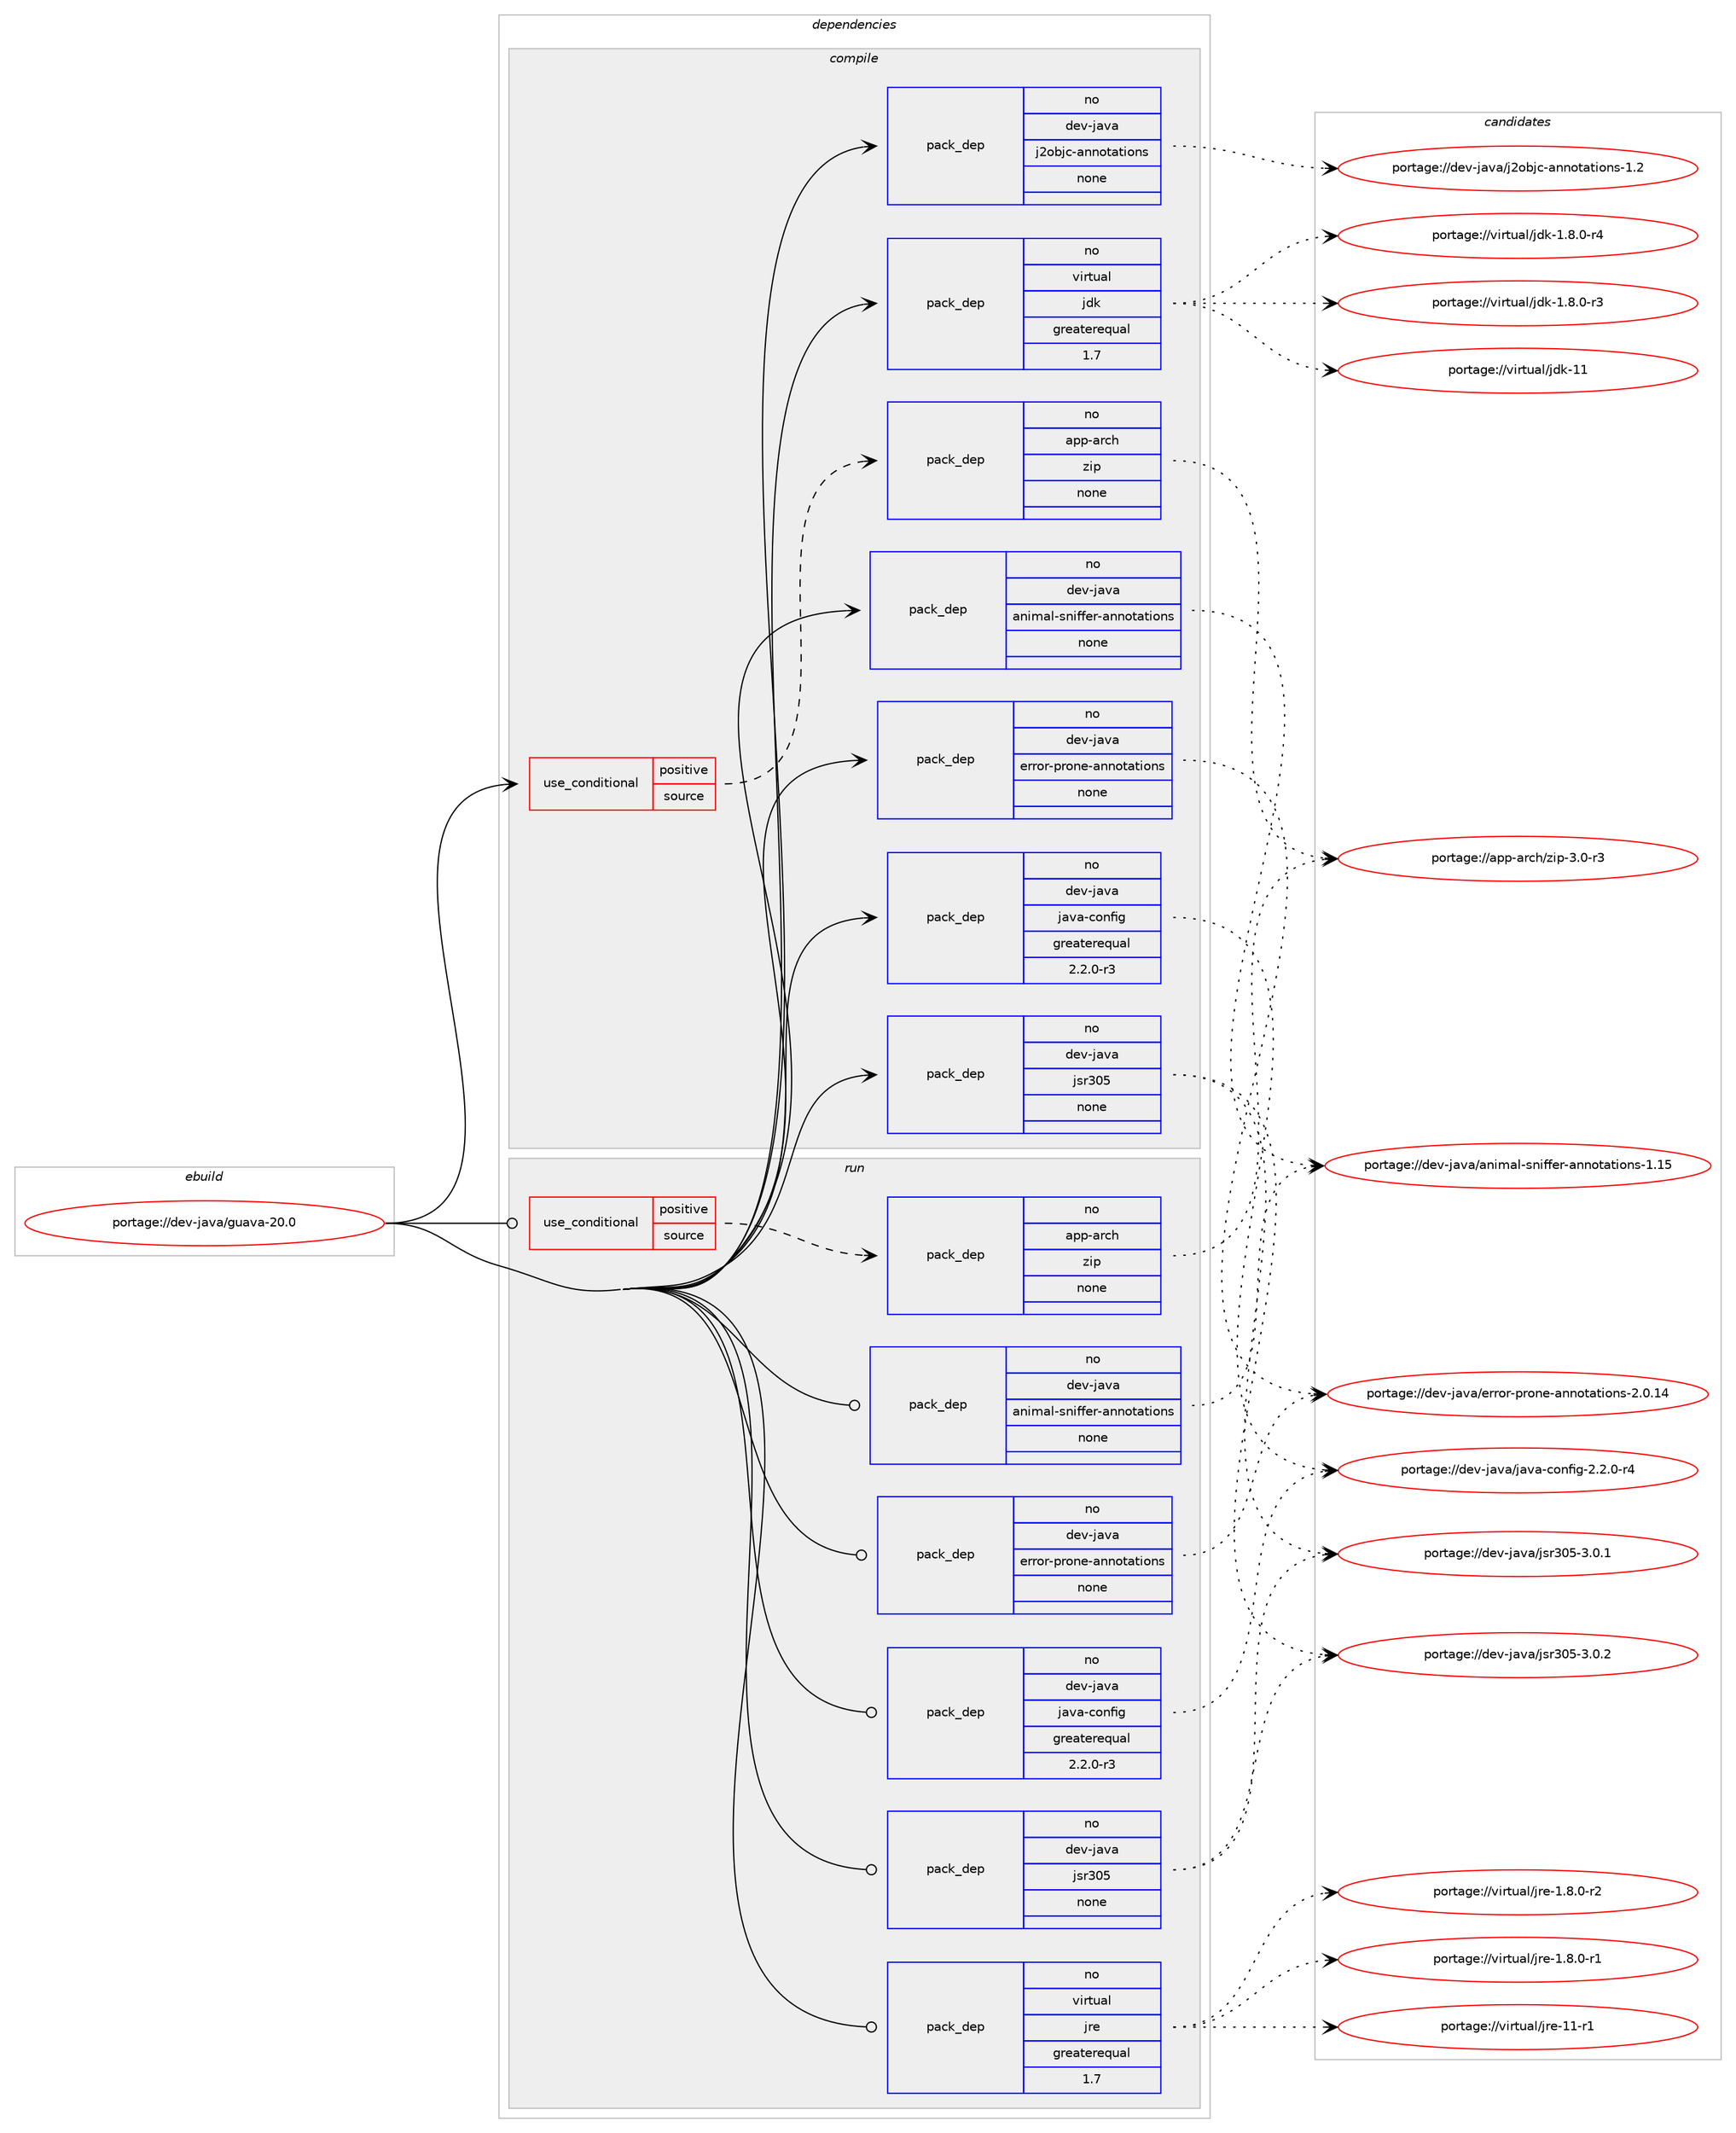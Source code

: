 digraph prolog {

# *************
# Graph options
# *************

newrank=true;
concentrate=true;
compound=true;
graph [rankdir=LR,fontname=Helvetica,fontsize=10,ranksep=1.5];#, ranksep=2.5, nodesep=0.2];
edge  [arrowhead=vee];
node  [fontname=Helvetica,fontsize=10];

# **********
# The ebuild
# **********

subgraph cluster_leftcol {
color=gray;
label=<<i>ebuild</i>>;
id [label="portage://dev-java/guava-20.0", color=red, width=4, href="../dev-java/guava-20.0.svg"];
}

# ****************
# The dependencies
# ****************

subgraph cluster_midcol {
color=gray;
label=<<i>dependencies</i>>;
subgraph cluster_compile {
fillcolor="#eeeeee";
style=filled;
label=<<i>compile</i>>;
subgraph cond130162 {
dependency531446 [label=<<TABLE BORDER="0" CELLBORDER="1" CELLSPACING="0" CELLPADDING="4"><TR><TD ROWSPAN="3" CELLPADDING="10">use_conditional</TD></TR><TR><TD>positive</TD></TR><TR><TD>source</TD></TR></TABLE>>, shape=none, color=red];
subgraph pack395665 {
dependency531447 [label=<<TABLE BORDER="0" CELLBORDER="1" CELLSPACING="0" CELLPADDING="4" WIDTH="220"><TR><TD ROWSPAN="6" CELLPADDING="30">pack_dep</TD></TR><TR><TD WIDTH="110">no</TD></TR><TR><TD>app-arch</TD></TR><TR><TD>zip</TD></TR><TR><TD>none</TD></TR><TR><TD></TD></TR></TABLE>>, shape=none, color=blue];
}
dependency531446:e -> dependency531447:w [weight=20,style="dashed",arrowhead="vee"];
}
id:e -> dependency531446:w [weight=20,style="solid",arrowhead="vee"];
subgraph pack395666 {
dependency531448 [label=<<TABLE BORDER="0" CELLBORDER="1" CELLSPACING="0" CELLPADDING="4" WIDTH="220"><TR><TD ROWSPAN="6" CELLPADDING="30">pack_dep</TD></TR><TR><TD WIDTH="110">no</TD></TR><TR><TD>dev-java</TD></TR><TR><TD>animal-sniffer-annotations</TD></TR><TR><TD>none</TD></TR><TR><TD></TD></TR></TABLE>>, shape=none, color=blue];
}
id:e -> dependency531448:w [weight=20,style="solid",arrowhead="vee"];
subgraph pack395667 {
dependency531449 [label=<<TABLE BORDER="0" CELLBORDER="1" CELLSPACING="0" CELLPADDING="4" WIDTH="220"><TR><TD ROWSPAN="6" CELLPADDING="30">pack_dep</TD></TR><TR><TD WIDTH="110">no</TD></TR><TR><TD>dev-java</TD></TR><TR><TD>error-prone-annotations</TD></TR><TR><TD>none</TD></TR><TR><TD></TD></TR></TABLE>>, shape=none, color=blue];
}
id:e -> dependency531449:w [weight=20,style="solid",arrowhead="vee"];
subgraph pack395668 {
dependency531450 [label=<<TABLE BORDER="0" CELLBORDER="1" CELLSPACING="0" CELLPADDING="4" WIDTH="220"><TR><TD ROWSPAN="6" CELLPADDING="30">pack_dep</TD></TR><TR><TD WIDTH="110">no</TD></TR><TR><TD>dev-java</TD></TR><TR><TD>j2objc-annotations</TD></TR><TR><TD>none</TD></TR><TR><TD></TD></TR></TABLE>>, shape=none, color=blue];
}
id:e -> dependency531450:w [weight=20,style="solid",arrowhead="vee"];
subgraph pack395669 {
dependency531451 [label=<<TABLE BORDER="0" CELLBORDER="1" CELLSPACING="0" CELLPADDING="4" WIDTH="220"><TR><TD ROWSPAN="6" CELLPADDING="30">pack_dep</TD></TR><TR><TD WIDTH="110">no</TD></TR><TR><TD>dev-java</TD></TR><TR><TD>java-config</TD></TR><TR><TD>greaterequal</TD></TR><TR><TD>2.2.0-r3</TD></TR></TABLE>>, shape=none, color=blue];
}
id:e -> dependency531451:w [weight=20,style="solid",arrowhead="vee"];
subgraph pack395670 {
dependency531452 [label=<<TABLE BORDER="0" CELLBORDER="1" CELLSPACING="0" CELLPADDING="4" WIDTH="220"><TR><TD ROWSPAN="6" CELLPADDING="30">pack_dep</TD></TR><TR><TD WIDTH="110">no</TD></TR><TR><TD>dev-java</TD></TR><TR><TD>jsr305</TD></TR><TR><TD>none</TD></TR><TR><TD></TD></TR></TABLE>>, shape=none, color=blue];
}
id:e -> dependency531452:w [weight=20,style="solid",arrowhead="vee"];
subgraph pack395671 {
dependency531453 [label=<<TABLE BORDER="0" CELLBORDER="1" CELLSPACING="0" CELLPADDING="4" WIDTH="220"><TR><TD ROWSPAN="6" CELLPADDING="30">pack_dep</TD></TR><TR><TD WIDTH="110">no</TD></TR><TR><TD>virtual</TD></TR><TR><TD>jdk</TD></TR><TR><TD>greaterequal</TD></TR><TR><TD>1.7</TD></TR></TABLE>>, shape=none, color=blue];
}
id:e -> dependency531453:w [weight=20,style="solid",arrowhead="vee"];
}
subgraph cluster_compileandrun {
fillcolor="#eeeeee";
style=filled;
label=<<i>compile and run</i>>;
}
subgraph cluster_run {
fillcolor="#eeeeee";
style=filled;
label=<<i>run</i>>;
subgraph cond130163 {
dependency531454 [label=<<TABLE BORDER="0" CELLBORDER="1" CELLSPACING="0" CELLPADDING="4"><TR><TD ROWSPAN="3" CELLPADDING="10">use_conditional</TD></TR><TR><TD>positive</TD></TR><TR><TD>source</TD></TR></TABLE>>, shape=none, color=red];
subgraph pack395672 {
dependency531455 [label=<<TABLE BORDER="0" CELLBORDER="1" CELLSPACING="0" CELLPADDING="4" WIDTH="220"><TR><TD ROWSPAN="6" CELLPADDING="30">pack_dep</TD></TR><TR><TD WIDTH="110">no</TD></TR><TR><TD>app-arch</TD></TR><TR><TD>zip</TD></TR><TR><TD>none</TD></TR><TR><TD></TD></TR></TABLE>>, shape=none, color=blue];
}
dependency531454:e -> dependency531455:w [weight=20,style="dashed",arrowhead="vee"];
}
id:e -> dependency531454:w [weight=20,style="solid",arrowhead="odot"];
subgraph pack395673 {
dependency531456 [label=<<TABLE BORDER="0" CELLBORDER="1" CELLSPACING="0" CELLPADDING="4" WIDTH="220"><TR><TD ROWSPAN="6" CELLPADDING="30">pack_dep</TD></TR><TR><TD WIDTH="110">no</TD></TR><TR><TD>dev-java</TD></TR><TR><TD>animal-sniffer-annotations</TD></TR><TR><TD>none</TD></TR><TR><TD></TD></TR></TABLE>>, shape=none, color=blue];
}
id:e -> dependency531456:w [weight=20,style="solid",arrowhead="odot"];
subgraph pack395674 {
dependency531457 [label=<<TABLE BORDER="0" CELLBORDER="1" CELLSPACING="0" CELLPADDING="4" WIDTH="220"><TR><TD ROWSPAN="6" CELLPADDING="30">pack_dep</TD></TR><TR><TD WIDTH="110">no</TD></TR><TR><TD>dev-java</TD></TR><TR><TD>error-prone-annotations</TD></TR><TR><TD>none</TD></TR><TR><TD></TD></TR></TABLE>>, shape=none, color=blue];
}
id:e -> dependency531457:w [weight=20,style="solid",arrowhead="odot"];
subgraph pack395675 {
dependency531458 [label=<<TABLE BORDER="0" CELLBORDER="1" CELLSPACING="0" CELLPADDING="4" WIDTH="220"><TR><TD ROWSPAN="6" CELLPADDING="30">pack_dep</TD></TR><TR><TD WIDTH="110">no</TD></TR><TR><TD>dev-java</TD></TR><TR><TD>java-config</TD></TR><TR><TD>greaterequal</TD></TR><TR><TD>2.2.0-r3</TD></TR></TABLE>>, shape=none, color=blue];
}
id:e -> dependency531458:w [weight=20,style="solid",arrowhead="odot"];
subgraph pack395676 {
dependency531459 [label=<<TABLE BORDER="0" CELLBORDER="1" CELLSPACING="0" CELLPADDING="4" WIDTH="220"><TR><TD ROWSPAN="6" CELLPADDING="30">pack_dep</TD></TR><TR><TD WIDTH="110">no</TD></TR><TR><TD>dev-java</TD></TR><TR><TD>jsr305</TD></TR><TR><TD>none</TD></TR><TR><TD></TD></TR></TABLE>>, shape=none, color=blue];
}
id:e -> dependency531459:w [weight=20,style="solid",arrowhead="odot"];
subgraph pack395677 {
dependency531460 [label=<<TABLE BORDER="0" CELLBORDER="1" CELLSPACING="0" CELLPADDING="4" WIDTH="220"><TR><TD ROWSPAN="6" CELLPADDING="30">pack_dep</TD></TR><TR><TD WIDTH="110">no</TD></TR><TR><TD>virtual</TD></TR><TR><TD>jre</TD></TR><TR><TD>greaterequal</TD></TR><TR><TD>1.7</TD></TR></TABLE>>, shape=none, color=blue];
}
id:e -> dependency531460:w [weight=20,style="solid",arrowhead="odot"];
}
}

# **************
# The candidates
# **************

subgraph cluster_choices {
rank=same;
color=gray;
label=<<i>candidates</i>>;

subgraph choice395665 {
color=black;
nodesep=1;
choice9711211245971149910447122105112455146484511451 [label="portage://app-arch/zip-3.0-r3", color=red, width=4,href="../app-arch/zip-3.0-r3.svg"];
dependency531447:e -> choice9711211245971149910447122105112455146484511451:w [style=dotted,weight="100"];
}
subgraph choice395666 {
color=black;
nodesep=1;
choice100101118451069711897479711010510997108451151101051021021011144597110110111116971161051111101154549464953 [label="portage://dev-java/animal-sniffer-annotations-1.15", color=red, width=4,href="../dev-java/animal-sniffer-annotations-1.15.svg"];
dependency531448:e -> choice100101118451069711897479711010510997108451151101051021021011144597110110111116971161051111101154549464953:w [style=dotted,weight="100"];
}
subgraph choice395667 {
color=black;
nodesep=1;
choice100101118451069711897471011141141111144511211411111010145971101101111169711610511111011545504648464952 [label="portage://dev-java/error-prone-annotations-2.0.14", color=red, width=4,href="../dev-java/error-prone-annotations-2.0.14.svg"];
dependency531449:e -> choice100101118451069711897471011141141111144511211411111010145971101101111169711610511111011545504648464952:w [style=dotted,weight="100"];
}
subgraph choice395668 {
color=black;
nodesep=1;
choice1001011184510697118974710650111981069945971101101111169711610511111011545494650 [label="portage://dev-java/j2objc-annotations-1.2", color=red, width=4,href="../dev-java/j2objc-annotations-1.2.svg"];
dependency531450:e -> choice1001011184510697118974710650111981069945971101101111169711610511111011545494650:w [style=dotted,weight="100"];
}
subgraph choice395669 {
color=black;
nodesep=1;
choice10010111845106971189747106971189745991111101021051034550465046484511452 [label="portage://dev-java/java-config-2.2.0-r4", color=red, width=4,href="../dev-java/java-config-2.2.0-r4.svg"];
dependency531451:e -> choice10010111845106971189747106971189745991111101021051034550465046484511452:w [style=dotted,weight="100"];
}
subgraph choice395670 {
color=black;
nodesep=1;
choice10010111845106971189747106115114514853455146484650 [label="portage://dev-java/jsr305-3.0.2", color=red, width=4,href="../dev-java/jsr305-3.0.2.svg"];
choice10010111845106971189747106115114514853455146484649 [label="portage://dev-java/jsr305-3.0.1", color=red, width=4,href="../dev-java/jsr305-3.0.1.svg"];
dependency531452:e -> choice10010111845106971189747106115114514853455146484650:w [style=dotted,weight="100"];
dependency531452:e -> choice10010111845106971189747106115114514853455146484649:w [style=dotted,weight="100"];
}
subgraph choice395671 {
color=black;
nodesep=1;
choice1181051141161179710847106100107454949 [label="portage://virtual/jdk-11", color=red, width=4,href="../virtual/jdk-11.svg"];
choice11810511411611797108471061001074549465646484511452 [label="portage://virtual/jdk-1.8.0-r4", color=red, width=4,href="../virtual/jdk-1.8.0-r4.svg"];
choice11810511411611797108471061001074549465646484511451 [label="portage://virtual/jdk-1.8.0-r3", color=red, width=4,href="../virtual/jdk-1.8.0-r3.svg"];
dependency531453:e -> choice1181051141161179710847106100107454949:w [style=dotted,weight="100"];
dependency531453:e -> choice11810511411611797108471061001074549465646484511452:w [style=dotted,weight="100"];
dependency531453:e -> choice11810511411611797108471061001074549465646484511451:w [style=dotted,weight="100"];
}
subgraph choice395672 {
color=black;
nodesep=1;
choice9711211245971149910447122105112455146484511451 [label="portage://app-arch/zip-3.0-r3", color=red, width=4,href="../app-arch/zip-3.0-r3.svg"];
dependency531455:e -> choice9711211245971149910447122105112455146484511451:w [style=dotted,weight="100"];
}
subgraph choice395673 {
color=black;
nodesep=1;
choice100101118451069711897479711010510997108451151101051021021011144597110110111116971161051111101154549464953 [label="portage://dev-java/animal-sniffer-annotations-1.15", color=red, width=4,href="../dev-java/animal-sniffer-annotations-1.15.svg"];
dependency531456:e -> choice100101118451069711897479711010510997108451151101051021021011144597110110111116971161051111101154549464953:w [style=dotted,weight="100"];
}
subgraph choice395674 {
color=black;
nodesep=1;
choice100101118451069711897471011141141111144511211411111010145971101101111169711610511111011545504648464952 [label="portage://dev-java/error-prone-annotations-2.0.14", color=red, width=4,href="../dev-java/error-prone-annotations-2.0.14.svg"];
dependency531457:e -> choice100101118451069711897471011141141111144511211411111010145971101101111169711610511111011545504648464952:w [style=dotted,weight="100"];
}
subgraph choice395675 {
color=black;
nodesep=1;
choice10010111845106971189747106971189745991111101021051034550465046484511452 [label="portage://dev-java/java-config-2.2.0-r4", color=red, width=4,href="../dev-java/java-config-2.2.0-r4.svg"];
dependency531458:e -> choice10010111845106971189747106971189745991111101021051034550465046484511452:w [style=dotted,weight="100"];
}
subgraph choice395676 {
color=black;
nodesep=1;
choice10010111845106971189747106115114514853455146484650 [label="portage://dev-java/jsr305-3.0.2", color=red, width=4,href="../dev-java/jsr305-3.0.2.svg"];
choice10010111845106971189747106115114514853455146484649 [label="portage://dev-java/jsr305-3.0.1", color=red, width=4,href="../dev-java/jsr305-3.0.1.svg"];
dependency531459:e -> choice10010111845106971189747106115114514853455146484650:w [style=dotted,weight="100"];
dependency531459:e -> choice10010111845106971189747106115114514853455146484649:w [style=dotted,weight="100"];
}
subgraph choice395677 {
color=black;
nodesep=1;
choice11810511411611797108471061141014549494511449 [label="portage://virtual/jre-11-r1", color=red, width=4,href="../virtual/jre-11-r1.svg"];
choice11810511411611797108471061141014549465646484511450 [label="portage://virtual/jre-1.8.0-r2", color=red, width=4,href="../virtual/jre-1.8.0-r2.svg"];
choice11810511411611797108471061141014549465646484511449 [label="portage://virtual/jre-1.8.0-r1", color=red, width=4,href="../virtual/jre-1.8.0-r1.svg"];
dependency531460:e -> choice11810511411611797108471061141014549494511449:w [style=dotted,weight="100"];
dependency531460:e -> choice11810511411611797108471061141014549465646484511450:w [style=dotted,weight="100"];
dependency531460:e -> choice11810511411611797108471061141014549465646484511449:w [style=dotted,weight="100"];
}
}

}
